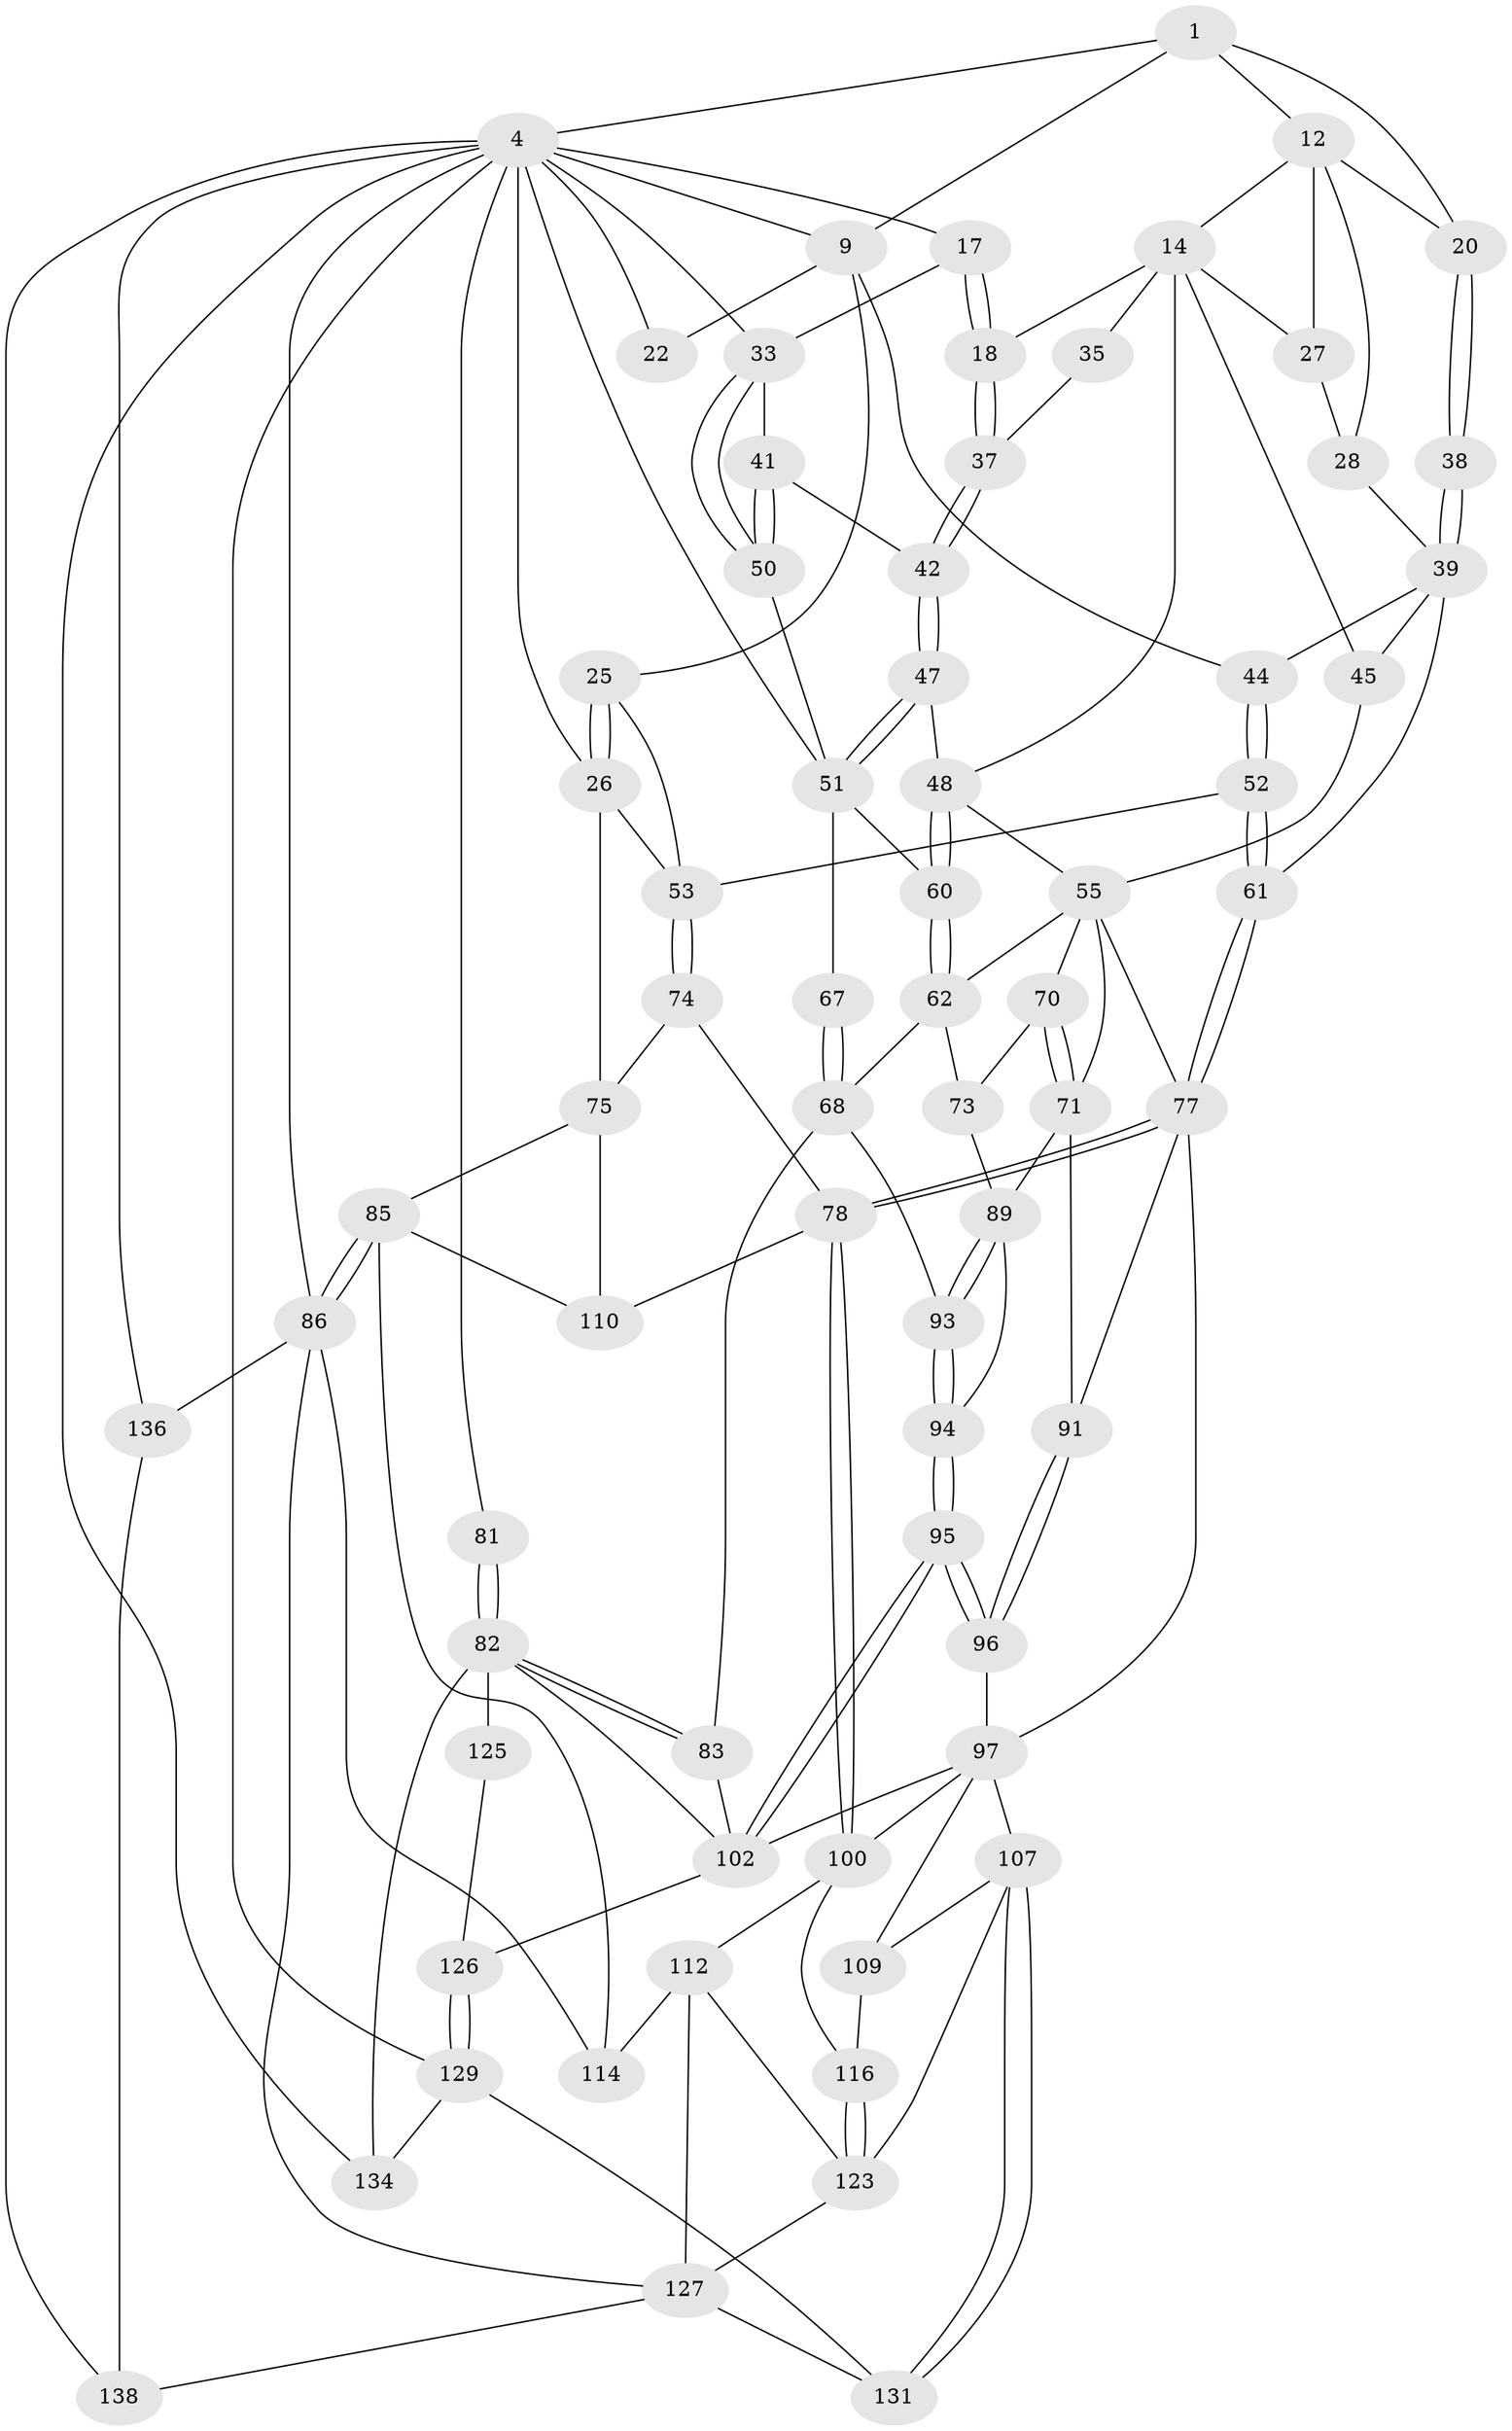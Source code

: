 // original degree distribution, {3: 0.02142857142857143, 5: 0.5214285714285715, 4: 0.22857142857142856, 6: 0.22857142857142856}
// Generated by graph-tools (version 1.1) at 2025/17/03/09/25 04:17:22]
// undirected, 70 vertices, 161 edges
graph export_dot {
graph [start="1"]
  node [color=gray90,style=filled];
  1 [pos="+0.2480424551624857+0",super="+8+2"];
  4 [pos="+1+0",super="+5"];
  9 [pos="+0.18800218150843184+0.13289149515066348",super="+10"];
  12 [pos="+0.5048836780923168+0.0408019956385968",super="+19+13"];
  14 [pos="+0.5626377655866234+0.10098984111620381",super="+15+30"];
  17 [pos="+0.9021987084370585+0.11650833347932148"];
  18 [pos="+0.8062301749154599+0.13642461376616372"];
  20 [pos="+0.31904104409533546+0.13147679784178726"];
  22 [pos="+0.0657913176056036+0.06718853543808191"];
  25 [pos="+0+0.20027536242760435"];
  26 [pos="+0+0.14550307530285728",super="+66"];
  27 [pos="+0.5090188035313367+0.20256189570105435"];
  28 [pos="+0.4674520851629577+0.15642117399801742"];
  33 [pos="+1+0.25901892013639405",super="+34"];
  35 [pos="+0.707192240831861+0.15531012049397572"];
  37 [pos="+0.7790126739728827+0.16514162726173398"];
  38 [pos="+0.3295777484001327+0.17096526495060754"];
  39 [pos="+0.37148976685827967+0.2756363007766979",super="+43+40"];
  41 [pos="+0.8887736717239783+0.22532310121678906"];
  42 [pos="+0.7922237668717265+0.20476708244719327"];
  44 [pos="+0.14811106630932214+0.24538619252828403"];
  45 [pos="+0.47714071986325207+0.346130821315404"];
  47 [pos="+0.7904131164118644+0.2588198917453504"];
  48 [pos="+0.7859448126766209+0.26805062692801623",super="+49"];
  50 [pos="+0.9413661327032421+0.29491609505292576"];
  51 [pos="+0.9399296920809679+0.29602327583868576",super="+58"];
  52 [pos="+0.1401454747071632+0.33216846678528505"];
  53 [pos="+0.12966417374345066+0.3505548490545743",super="+54"];
  55 [pos="+0.6931959141355717+0.3147213429019541",super="+56+63"];
  60 [pos="+0.8254876877160418+0.36281360316001143"];
  61 [pos="+0.3827428146399501+0.3436904031352004"];
  62 [pos="+0.7869977098627714+0.39170188614515666",super="+69"];
  67 [pos="+0.8753526505172224+0.45249959458265954"];
  68 [pos="+0.816065618837993+0.5058950352848791",super="+84"];
  70 [pos="+0.6878311411497731+0.44908969544363425"];
  71 [pos="+0.645099952135083+0.4541736248396232",super="+72"];
  73 [pos="+0.6995288930760201+0.45520920353625566"];
  74 [pos="+0.13569869190672304+0.4224313487543932"];
  75 [pos="+0+0.5275862788220063",super="+76"];
  77 [pos="+0.2814265766776229+0.5326009363749202",super="+80"];
  78 [pos="+0.2695499388731356+0.551957479737458",super="+79"];
  81 [pos="+1+0.7033559122049466"];
  82 [pos="+1+0.7117816004847597",super="+119"];
  83 [pos="+0.8803608402958312+0.6128034239096748"];
  85 [pos="+0+0.667587959398455",super="+115"];
  86 [pos="+0+0.708250007383246",super="+121+87"];
  89 [pos="+0.7287361489469484+0.5079363525848084",super="+90"];
  91 [pos="+0.5977615532198542+0.4639822495833382"];
  93 [pos="+0.8136412302486513+0.5128826226208272"];
  94 [pos="+0.6917367014024753+0.5889097765739185"];
  95 [pos="+0.6764866333824262+0.6304731643860441"];
  96 [pos="+0.5902480857500783+0.5469066687042112"];
  97 [pos="+0.4769253215813213+0.5840833073527948",super="+101+98"];
  100 [pos="+0.34451885448008046+0.600437485564603",super="+111"];
  102 [pos="+0.677618731126246+0.639960896259647",super="+103"];
  107 [pos="+0.5852848611377304+0.7735089363377485",super="+108"];
  109 [pos="+0.48080829459533264+0.7535731455025311"];
  110 [pos="+0.21880725243329552+0.5964669518569583"];
  112 [pos="+0.3670293772181983+0.7576358654194998",super="+113"];
  114 [pos="+0.1766219109291094+0.7022165986316634"];
  116 [pos="+0.4601620483867096+0.7568271641363092"];
  123 [pos="+0.4263482554155857+0.8471168419999068",super="+124"];
  125 [pos="+0.8313304877244564+0.8171135253451989"];
  126 [pos="+0.7228236206292918+0.8172059593062615"];
  127 [pos="+0.2968557341668807+0.8932058778962665",super="+132"];
  129 [pos="+0.7469474286248848+0.976376160778773",super="+130"];
  131 [pos="+0.5852499336942724+0.7739474064295204"];
  134 [pos="+0.8325315622339564+0.9133977937072436"];
  136 [pos="+0.14313052846515417+0.9928533469180555",super="+137+139"];
  138 [pos="+0.47834938151454737+1"];
  1 -- 20;
  1 -- 9;
  1 -- 12;
  1 -- 4;
  4 -- 17;
  4 -- 33;
  4 -- 129;
  4 -- 134;
  4 -- 136;
  4 -- 9;
  4 -- 138;
  4 -- 81 [weight=2];
  4 -- 51;
  4 -- 22 [weight=2];
  4 -- 26;
  4 -- 86;
  9 -- 22;
  9 -- 44;
  9 -- 25;
  12 -- 28;
  12 -- 20;
  12 -- 27;
  12 -- 14;
  14 -- 18;
  14 -- 35 [weight=2];
  14 -- 27;
  14 -- 45;
  14 -- 48;
  17 -- 18;
  17 -- 18;
  17 -- 33;
  18 -- 37;
  18 -- 37;
  20 -- 38;
  20 -- 38;
  25 -- 26;
  25 -- 26;
  25 -- 53;
  26 -- 53;
  26 -- 75;
  27 -- 28;
  28 -- 39;
  33 -- 50;
  33 -- 50;
  33 -- 41;
  35 -- 37;
  37 -- 42;
  37 -- 42;
  38 -- 39 [weight=2];
  38 -- 39;
  39 -- 44;
  39 -- 61;
  39 -- 45;
  41 -- 42;
  41 -- 50;
  41 -- 50;
  42 -- 47;
  42 -- 47;
  44 -- 52;
  44 -- 52;
  45 -- 55;
  47 -- 48;
  47 -- 51;
  47 -- 51;
  48 -- 60;
  48 -- 60;
  48 -- 55;
  50 -- 51;
  51 -- 67 [weight=2];
  51 -- 60;
  52 -- 53;
  52 -- 61;
  52 -- 61;
  53 -- 74;
  53 -- 74;
  55 -- 70;
  55 -- 62;
  55 -- 77;
  55 -- 71;
  60 -- 62;
  60 -- 62;
  61 -- 77;
  61 -- 77;
  62 -- 73;
  62 -- 68;
  67 -- 68;
  67 -- 68;
  68 -- 83;
  68 -- 93;
  70 -- 71;
  70 -- 71;
  70 -- 73;
  71 -- 89;
  71 -- 91;
  73 -- 89;
  74 -- 75;
  74 -- 78;
  75 -- 110;
  75 -- 85;
  77 -- 78;
  77 -- 78;
  77 -- 97;
  77 -- 91;
  78 -- 100;
  78 -- 100;
  78 -- 110;
  81 -- 82;
  81 -- 82;
  82 -- 83;
  82 -- 83;
  82 -- 125 [weight=2];
  82 -- 134;
  82 -- 102;
  83 -- 102;
  85 -- 86;
  85 -- 86;
  85 -- 114;
  85 -- 110;
  86 -- 136 [weight=3];
  86 -- 114;
  86 -- 127;
  89 -- 93;
  89 -- 93;
  89 -- 94;
  91 -- 96;
  91 -- 96;
  93 -- 94;
  93 -- 94;
  94 -- 95;
  94 -- 95;
  95 -- 96;
  95 -- 96;
  95 -- 102;
  95 -- 102;
  96 -- 97;
  97 -- 100;
  97 -- 107;
  97 -- 109;
  97 -- 102 [weight=2];
  100 -- 112;
  100 -- 116;
  102 -- 126;
  107 -- 131;
  107 -- 131;
  107 -- 123;
  107 -- 109;
  109 -- 116;
  112 -- 123;
  112 -- 114;
  112 -- 127;
  116 -- 123;
  116 -- 123;
  123 -- 127;
  125 -- 126;
  126 -- 129;
  126 -- 129;
  127 -- 138;
  127 -- 131;
  129 -- 134;
  129 -- 131;
  136 -- 138;
}
